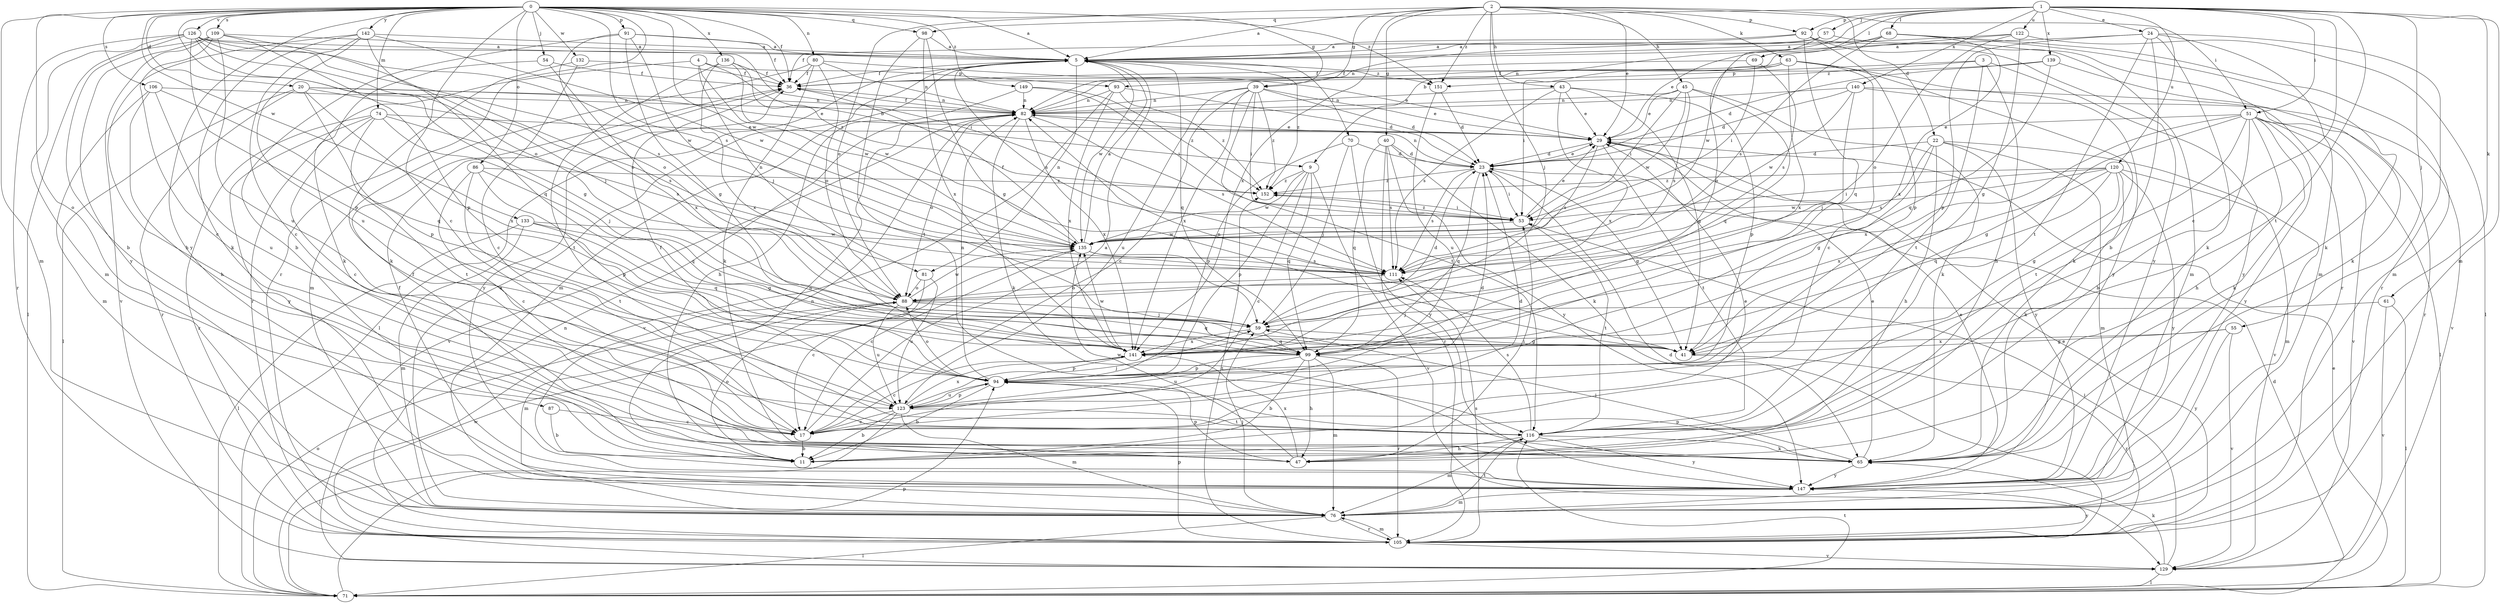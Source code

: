 strict digraph  {
0;
1;
2;
3;
4;
5;
9;
11;
17;
20;
22;
23;
24;
29;
36;
39;
40;
41;
43;
45;
47;
51;
53;
54;
55;
57;
59;
61;
63;
65;
68;
69;
70;
71;
74;
76;
80;
81;
82;
86;
87;
88;
91;
92;
93;
94;
98;
99;
105;
106;
109;
111;
116;
120;
122;
123;
126;
129;
132;
133;
135;
136;
139;
140;
141;
142;
147;
149;
151;
152;
0 -> 5  [label=a];
0 -> 17  [label=c];
0 -> 20  [label=d];
0 -> 36  [label=f];
0 -> 39  [label=g];
0 -> 54  [label=j];
0 -> 74  [label=m];
0 -> 76  [label=m];
0 -> 80  [label=n];
0 -> 86  [label=o];
0 -> 87  [label=o];
0 -> 88  [label=o];
0 -> 91  [label=p];
0 -> 98  [label=q];
0 -> 105  [label=r];
0 -> 106  [label=s];
0 -> 109  [label=s];
0 -> 111  [label=s];
0 -> 126  [label=v];
0 -> 132  [label=w];
0 -> 133  [label=w];
0 -> 135  [label=w];
0 -> 136  [label=x];
0 -> 142  [label=y];
0 -> 147  [label=y];
0 -> 149  [label=z];
0 -> 151  [label=z];
1 -> 9  [label=b];
1 -> 17  [label=c];
1 -> 24  [label=e];
1 -> 51  [label=i];
1 -> 55  [label=j];
1 -> 57  [label=j];
1 -> 61  [label=k];
1 -> 68  [label=l];
1 -> 69  [label=l];
1 -> 76  [label=m];
1 -> 92  [label=p];
1 -> 98  [label=q];
1 -> 116  [label=t];
1 -> 120  [label=u];
1 -> 122  [label=u];
1 -> 139  [label=x];
1 -> 140  [label=x];
2 -> 5  [label=a];
2 -> 22  [label=d];
2 -> 29  [label=e];
2 -> 39  [label=g];
2 -> 40  [label=g];
2 -> 43  [label=h];
2 -> 45  [label=h];
2 -> 51  [label=i];
2 -> 59  [label=j];
2 -> 63  [label=k];
2 -> 88  [label=o];
2 -> 92  [label=p];
2 -> 141  [label=x];
2 -> 151  [label=z];
3 -> 47  [label=h];
3 -> 93  [label=p];
3 -> 116  [label=t];
3 -> 147  [label=y];
3 -> 151  [label=z];
4 -> 9  [label=b];
4 -> 81  [label=n];
4 -> 93  [label=p];
4 -> 105  [label=r];
4 -> 135  [label=w];
5 -> 36  [label=f];
5 -> 70  [label=l];
5 -> 71  [label=l];
5 -> 76  [label=m];
5 -> 81  [label=n];
5 -> 99  [label=q];
5 -> 111  [label=s];
5 -> 135  [label=w];
5 -> 151  [label=z];
5 -> 152  [label=z];
9 -> 17  [label=c];
9 -> 94  [label=p];
9 -> 99  [label=q];
9 -> 129  [label=v];
9 -> 135  [label=w];
9 -> 152  [label=z];
11 -> 29  [label=e];
11 -> 36  [label=f];
11 -> 82  [label=n];
11 -> 88  [label=o];
17 -> 5  [label=a];
17 -> 11  [label=b];
17 -> 23  [label=d];
20 -> 29  [label=e];
20 -> 71  [label=l];
20 -> 82  [label=n];
20 -> 94  [label=p];
20 -> 105  [label=r];
20 -> 111  [label=s];
20 -> 141  [label=x];
22 -> 23  [label=d];
22 -> 41  [label=g];
22 -> 47  [label=h];
22 -> 76  [label=m];
22 -> 111  [label=s];
22 -> 129  [label=v];
22 -> 147  [label=y];
23 -> 29  [label=e];
23 -> 41  [label=g];
23 -> 53  [label=i];
23 -> 82  [label=n];
23 -> 99  [label=q];
23 -> 111  [label=s];
23 -> 152  [label=z];
24 -> 5  [label=a];
24 -> 11  [label=b];
24 -> 65  [label=k];
24 -> 76  [label=m];
24 -> 94  [label=p];
24 -> 105  [label=r];
24 -> 116  [label=t];
29 -> 23  [label=d];
29 -> 111  [label=s];
29 -> 116  [label=t];
36 -> 82  [label=n];
36 -> 147  [label=y];
39 -> 17  [label=c];
39 -> 23  [label=d];
39 -> 29  [label=e];
39 -> 53  [label=i];
39 -> 82  [label=n];
39 -> 116  [label=t];
39 -> 123  [label=u];
39 -> 141  [label=x];
39 -> 152  [label=z];
40 -> 23  [label=d];
40 -> 65  [label=k];
40 -> 99  [label=q];
40 -> 105  [label=r];
40 -> 111  [label=s];
40 -> 147  [label=y];
41 -> 82  [label=n];
41 -> 105  [label=r];
43 -> 29  [label=e];
43 -> 41  [label=g];
43 -> 82  [label=n];
43 -> 94  [label=p];
43 -> 111  [label=s];
43 -> 141  [label=x];
45 -> 29  [label=e];
45 -> 53  [label=i];
45 -> 65  [label=k];
45 -> 82  [label=n];
45 -> 99  [label=q];
45 -> 111  [label=s];
45 -> 135  [label=w];
47 -> 53  [label=i];
47 -> 94  [label=p];
47 -> 135  [label=w];
47 -> 141  [label=x];
51 -> 11  [label=b];
51 -> 29  [label=e];
51 -> 41  [label=g];
51 -> 47  [label=h];
51 -> 65  [label=k];
51 -> 71  [label=l];
51 -> 116  [label=t];
51 -> 129  [label=v];
51 -> 141  [label=x];
51 -> 147  [label=y];
53 -> 29  [label=e];
53 -> 116  [label=t];
53 -> 135  [label=w];
53 -> 152  [label=z];
54 -> 36  [label=f];
54 -> 65  [label=k];
54 -> 141  [label=x];
55 -> 41  [label=g];
55 -> 129  [label=v];
55 -> 141  [label=x];
55 -> 147  [label=y];
57 -> 5  [label=a];
57 -> 82  [label=n];
57 -> 105  [label=r];
57 -> 135  [label=w];
59 -> 23  [label=d];
59 -> 41  [label=g];
59 -> 99  [label=q];
59 -> 141  [label=x];
61 -> 59  [label=j];
61 -> 71  [label=l];
61 -> 129  [label=v];
63 -> 17  [label=c];
63 -> 36  [label=f];
63 -> 53  [label=i];
63 -> 65  [label=k];
63 -> 88  [label=o];
63 -> 141  [label=x];
63 -> 147  [label=y];
65 -> 29  [label=e];
65 -> 59  [label=j];
65 -> 94  [label=p];
65 -> 147  [label=y];
68 -> 5  [label=a];
68 -> 29  [label=e];
68 -> 65  [label=k];
68 -> 76  [label=m];
68 -> 111  [label=s];
68 -> 141  [label=x];
69 -> 36  [label=f];
69 -> 53  [label=i];
69 -> 111  [label=s];
70 -> 23  [label=d];
70 -> 59  [label=j];
70 -> 94  [label=p];
70 -> 147  [label=y];
71 -> 23  [label=d];
71 -> 29  [label=e];
71 -> 88  [label=o];
71 -> 94  [label=p];
71 -> 116  [label=t];
71 -> 135  [label=w];
74 -> 17  [label=c];
74 -> 29  [label=e];
74 -> 59  [label=j];
74 -> 105  [label=r];
74 -> 111  [label=s];
74 -> 116  [label=t];
74 -> 147  [label=y];
76 -> 5  [label=a];
76 -> 59  [label=j];
76 -> 71  [label=l];
76 -> 105  [label=r];
76 -> 116  [label=t];
80 -> 29  [label=e];
80 -> 36  [label=f];
80 -> 65  [label=k];
80 -> 76  [label=m];
80 -> 82  [label=n];
80 -> 88  [label=o];
81 -> 17  [label=c];
81 -> 88  [label=o];
81 -> 123  [label=u];
82 -> 29  [label=e];
82 -> 36  [label=f];
82 -> 65  [label=k];
82 -> 88  [label=o];
82 -> 111  [label=s];
82 -> 129  [label=v];
82 -> 141  [label=x];
86 -> 17  [label=c];
86 -> 94  [label=p];
86 -> 99  [label=q];
86 -> 116  [label=t];
86 -> 152  [label=z];
87 -> 11  [label=b];
87 -> 17  [label=c];
88 -> 59  [label=j];
88 -> 76  [label=m];
88 -> 99  [label=q];
88 -> 123  [label=u];
88 -> 135  [label=w];
91 -> 5  [label=a];
91 -> 11  [label=b];
91 -> 36  [label=f];
91 -> 41  [label=g];
91 -> 59  [label=j];
91 -> 88  [label=o];
92 -> 5  [label=a];
92 -> 36  [label=f];
92 -> 76  [label=m];
92 -> 94  [label=p];
92 -> 99  [label=q];
92 -> 147  [label=y];
93 -> 23  [label=d];
93 -> 82  [label=n];
93 -> 129  [label=v];
93 -> 141  [label=x];
93 -> 152  [label=z];
94 -> 11  [label=b];
94 -> 82  [label=n];
94 -> 88  [label=o];
94 -> 123  [label=u];
98 -> 5  [label=a];
98 -> 41  [label=g];
98 -> 116  [label=t];
98 -> 141  [label=x];
99 -> 11  [label=b];
99 -> 47  [label=h];
99 -> 76  [label=m];
99 -> 94  [label=p];
99 -> 105  [label=r];
99 -> 123  [label=u];
105 -> 23  [label=d];
105 -> 29  [label=e];
105 -> 76  [label=m];
105 -> 82  [label=n];
105 -> 94  [label=p];
105 -> 111  [label=s];
105 -> 129  [label=v];
105 -> 147  [label=y];
105 -> 152  [label=z];
106 -> 47  [label=h];
106 -> 76  [label=m];
106 -> 82  [label=n];
106 -> 99  [label=q];
106 -> 123  [label=u];
109 -> 5  [label=a];
109 -> 17  [label=c];
109 -> 59  [label=j];
109 -> 71  [label=l];
109 -> 94  [label=p];
109 -> 123  [label=u];
109 -> 129  [label=v];
109 -> 147  [label=y];
111 -> 88  [label=o];
116 -> 47  [label=h];
116 -> 65  [label=k];
116 -> 76  [label=m];
116 -> 111  [label=s];
116 -> 147  [label=y];
120 -> 41  [label=g];
120 -> 53  [label=i];
120 -> 65  [label=k];
120 -> 76  [label=m];
120 -> 99  [label=q];
120 -> 135  [label=w];
120 -> 141  [label=x];
120 -> 147  [label=y];
120 -> 152  [label=z];
122 -> 5  [label=a];
122 -> 41  [label=g];
122 -> 71  [label=l];
122 -> 82  [label=n];
122 -> 88  [label=o];
123 -> 11  [label=b];
123 -> 17  [label=c];
123 -> 23  [label=d];
123 -> 36  [label=f];
123 -> 59  [label=j];
123 -> 71  [label=l];
123 -> 76  [label=m];
123 -> 94  [label=p];
123 -> 116  [label=t];
123 -> 141  [label=x];
126 -> 5  [label=a];
126 -> 11  [label=b];
126 -> 41  [label=g];
126 -> 53  [label=i];
126 -> 76  [label=m];
126 -> 88  [label=o];
126 -> 94  [label=p];
126 -> 105  [label=r];
126 -> 111  [label=s];
126 -> 135  [label=w];
129 -> 53  [label=i];
129 -> 65  [label=k];
129 -> 71  [label=l];
132 -> 17  [label=c];
132 -> 36  [label=f];
132 -> 65  [label=k];
133 -> 41  [label=g];
133 -> 71  [label=l];
133 -> 76  [label=m];
133 -> 99  [label=q];
133 -> 135  [label=w];
135 -> 5  [label=a];
135 -> 17  [label=c];
135 -> 36  [label=f];
135 -> 59  [label=j];
135 -> 111  [label=s];
136 -> 36  [label=f];
136 -> 116  [label=t];
136 -> 135  [label=w];
136 -> 141  [label=x];
136 -> 152  [label=z];
139 -> 23  [label=d];
139 -> 36  [label=f];
139 -> 65  [label=k];
139 -> 99  [label=q];
140 -> 23  [label=d];
140 -> 59  [label=j];
140 -> 82  [label=n];
140 -> 105  [label=r];
140 -> 129  [label=v];
140 -> 135  [label=w];
141 -> 17  [label=c];
141 -> 94  [label=p];
141 -> 135  [label=w];
142 -> 5  [label=a];
142 -> 17  [label=c];
142 -> 47  [label=h];
142 -> 65  [label=k];
142 -> 99  [label=q];
142 -> 123  [label=u];
142 -> 135  [label=w];
147 -> 29  [label=e];
147 -> 36  [label=f];
147 -> 76  [label=m];
147 -> 82  [label=n];
149 -> 47  [label=h];
149 -> 53  [label=i];
149 -> 82  [label=n];
149 -> 152  [label=z];
151 -> 23  [label=d];
151 -> 123  [label=u];
152 -> 53  [label=i];
}
